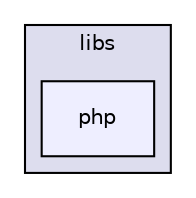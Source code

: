 digraph "libs/php" {
  compound=true
  node [ fontsize="10", fontname="Helvetica"];
  edge [ labelfontsize="10", labelfontname="Helvetica"];
  subgraph clusterdir_6719ab1f1f7655efc2fa43f7eb574fd1 {
    graph [ bgcolor="#ddddee", pencolor="black", label="libs" fontname="Helvetica", fontsize="10", URL="dir_6719ab1f1f7655efc2fa43f7eb574fd1.html"]
  dir_a9d5f6641ea395ab5ff4deb671d7e8f1 [shape=box, label="php", style="filled", fillcolor="#eeeeff", pencolor="black", URL="dir_a9d5f6641ea395ab5ff4deb671d7e8f1.html"];
  }
}
